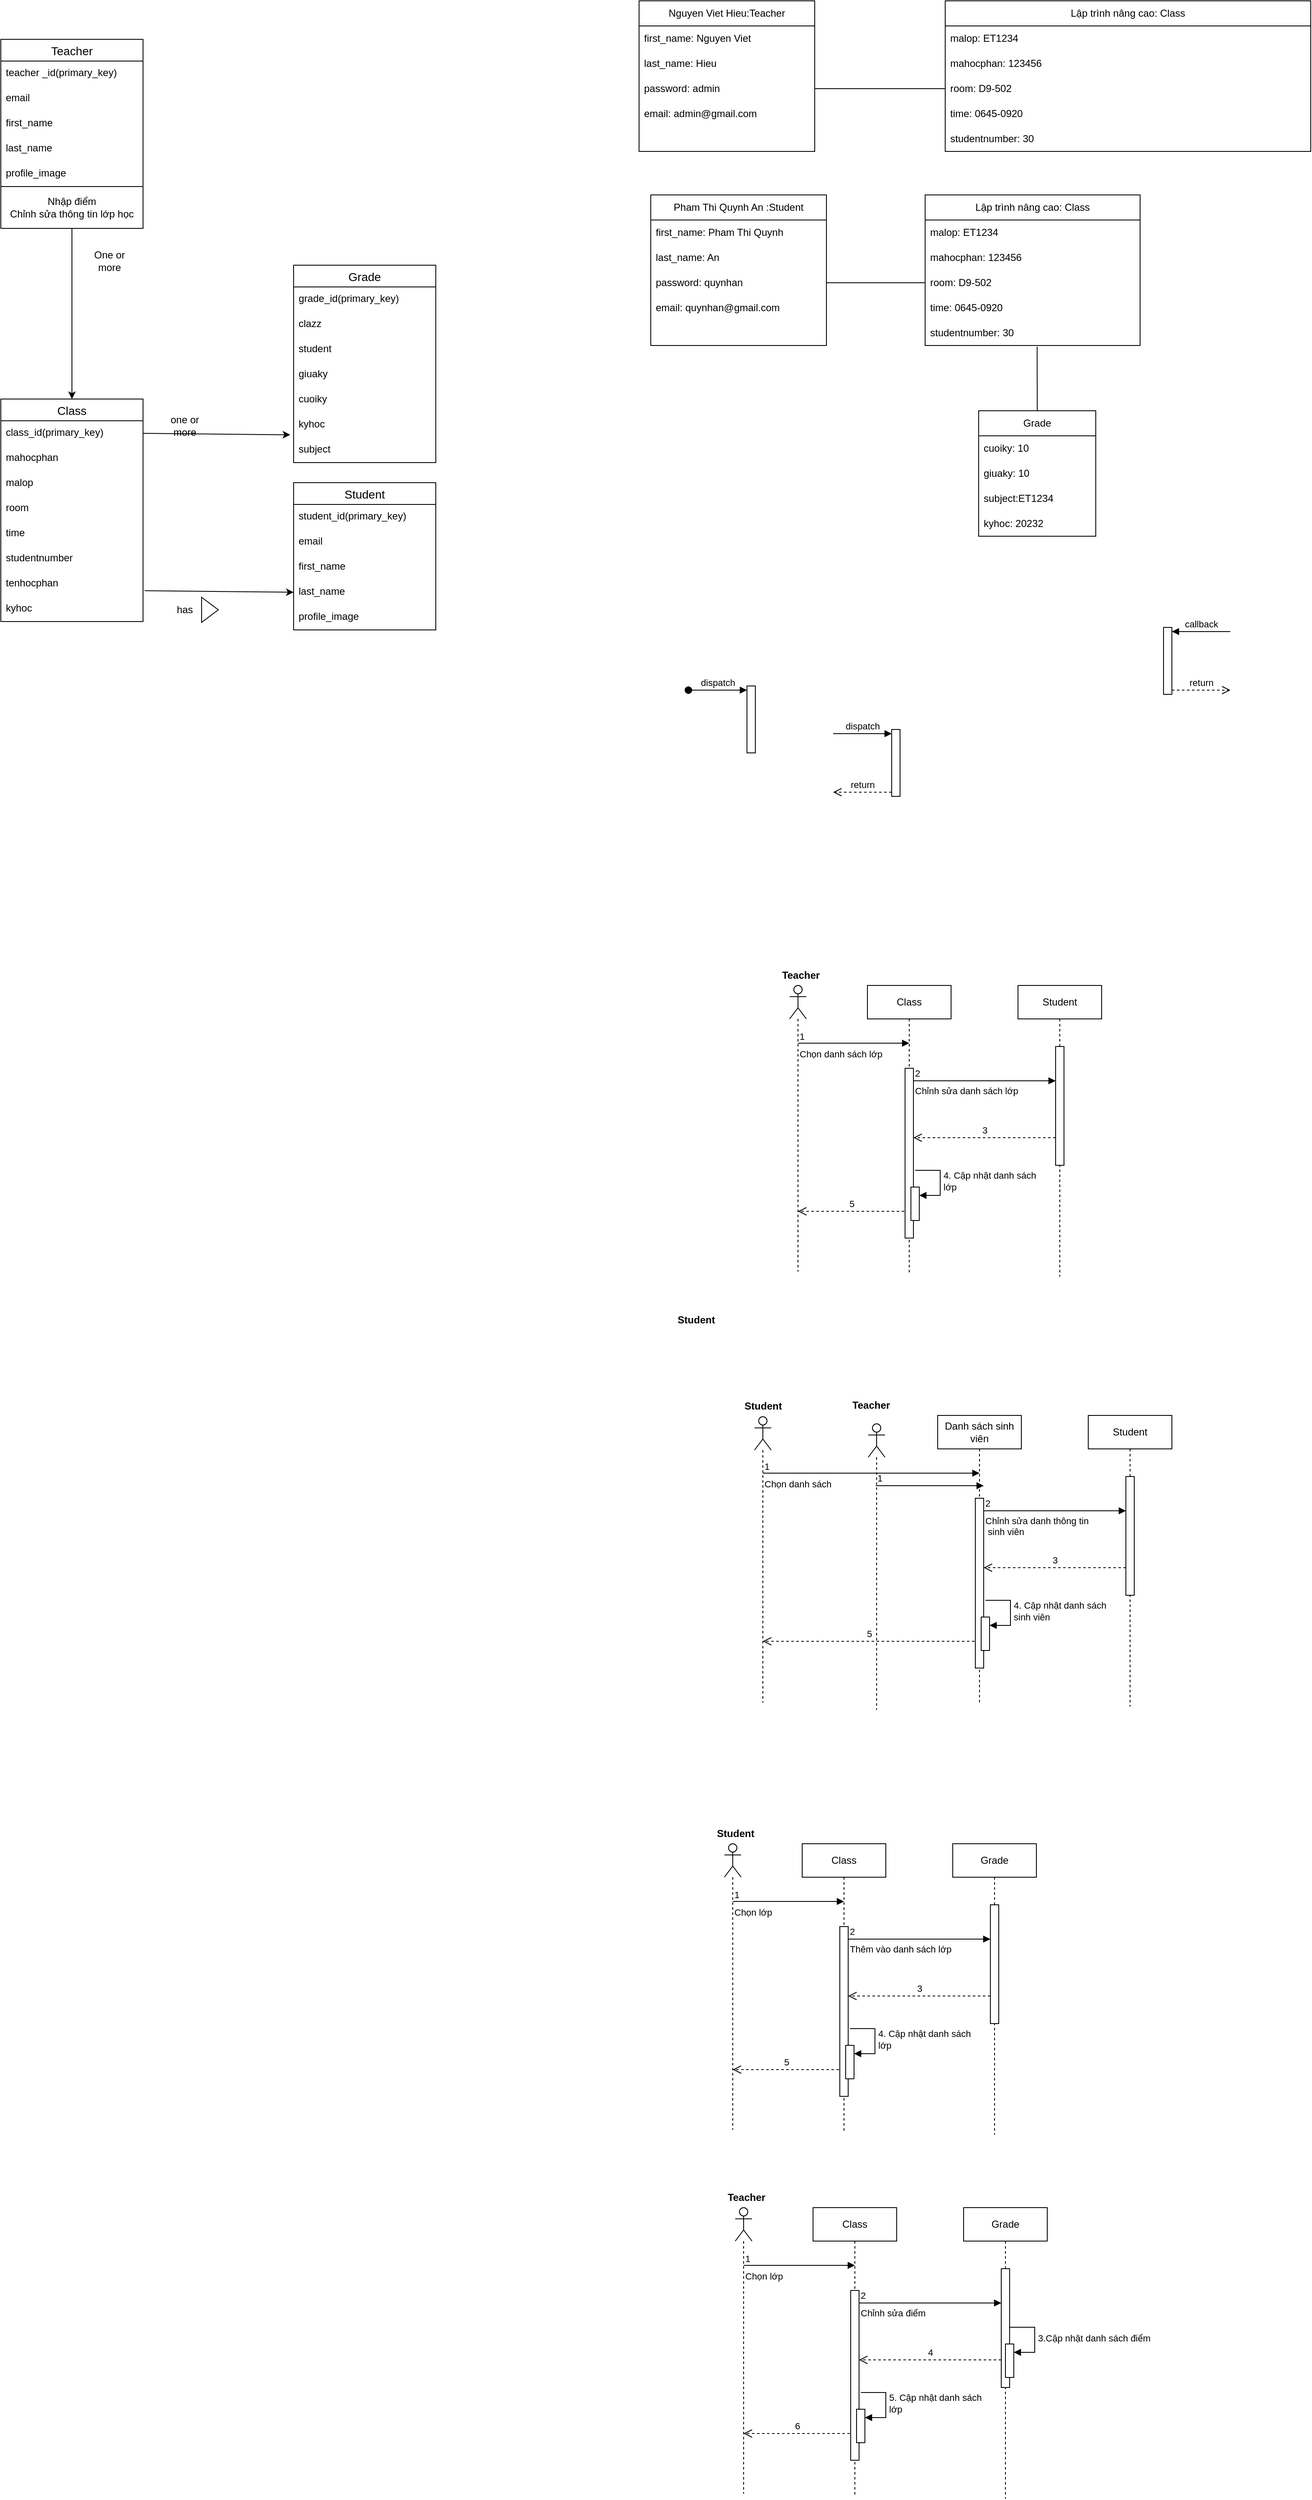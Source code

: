 <mxfile version="24.5.4" type="github">
  <diagram name="Page-1" id="IOjpnCaepcV3seA5GRL-">
    <mxGraphModel dx="1122" dy="491" grid="0" gridSize="10" guides="1" tooltips="1" connect="1" arrows="1" fold="1" page="1" pageScale="1" pageWidth="850" pageHeight="1100" math="0" shadow="0">
      <root>
        <mxCell id="0" />
        <mxCell id="1" parent="0" />
        <mxCell id="QQgcsJAT7TyLySzOBm0g-1" value="Class" style="swimlane;fontStyle=0;childLayout=stackLayout;horizontal=1;startSize=26;horizontalStack=0;resizeParent=1;resizeParentMax=0;resizeLast=0;collapsible=1;marginBottom=0;align=center;fontSize=14;" parent="1" vertex="1">
          <mxGeometry x="100" y="520" width="170" height="266" as="geometry" />
        </mxCell>
        <mxCell id="QQgcsJAT7TyLySzOBm0g-2" value="class_id(primary_key)" style="text;strokeColor=none;fillColor=none;spacingLeft=4;spacingRight=4;overflow=hidden;rotatable=0;points=[[0,0.5],[1,0.5]];portConstraint=eastwest;fontSize=12;whiteSpace=wrap;html=1;" parent="QQgcsJAT7TyLySzOBm0g-1" vertex="1">
          <mxGeometry y="26" width="170" height="30" as="geometry" />
        </mxCell>
        <mxCell id="QQgcsJAT7TyLySzOBm0g-3" value="mahocphan&lt;div&gt;&lt;br&gt;&lt;/div&gt;" style="text;strokeColor=none;fillColor=none;spacingLeft=4;spacingRight=4;overflow=hidden;rotatable=0;points=[[0,0.5],[1,0.5]];portConstraint=eastwest;fontSize=12;whiteSpace=wrap;html=1;" parent="QQgcsJAT7TyLySzOBm0g-1" vertex="1">
          <mxGeometry y="56" width="170" height="30" as="geometry" />
        </mxCell>
        <mxCell id="QQgcsJAT7TyLySzOBm0g-4" value="malop" style="text;strokeColor=none;fillColor=none;spacingLeft=4;spacingRight=4;overflow=hidden;rotatable=0;points=[[0,0.5],[1,0.5]];portConstraint=eastwest;fontSize=12;whiteSpace=wrap;html=1;" parent="QQgcsJAT7TyLySzOBm0g-1" vertex="1">
          <mxGeometry y="86" width="170" height="30" as="geometry" />
        </mxCell>
        <mxCell id="QQgcsJAT7TyLySzOBm0g-6" value="room" style="text;strokeColor=none;fillColor=none;spacingLeft=4;spacingRight=4;overflow=hidden;rotatable=0;points=[[0,0.5],[1,0.5]];portConstraint=eastwest;fontSize=12;whiteSpace=wrap;html=1;" parent="QQgcsJAT7TyLySzOBm0g-1" vertex="1">
          <mxGeometry y="116" width="170" height="30" as="geometry" />
        </mxCell>
        <mxCell id="QQgcsJAT7TyLySzOBm0g-7" value="time" style="text;strokeColor=none;fillColor=none;spacingLeft=4;spacingRight=4;overflow=hidden;rotatable=0;points=[[0,0.5],[1,0.5]];portConstraint=eastwest;fontSize=12;whiteSpace=wrap;html=1;" parent="QQgcsJAT7TyLySzOBm0g-1" vertex="1">
          <mxGeometry y="146" width="170" height="30" as="geometry" />
        </mxCell>
        <mxCell id="QQgcsJAT7TyLySzOBm0g-8" value="studentnumber" style="text;strokeColor=none;fillColor=none;spacingLeft=4;spacingRight=4;overflow=hidden;rotatable=0;points=[[0,0.5],[1,0.5]];portConstraint=eastwest;fontSize=12;whiteSpace=wrap;html=1;" parent="QQgcsJAT7TyLySzOBm0g-1" vertex="1">
          <mxGeometry y="176" width="170" height="30" as="geometry" />
        </mxCell>
        <mxCell id="QQgcsJAT7TyLySzOBm0g-9" value="tenhocphan" style="text;strokeColor=none;fillColor=none;spacingLeft=4;spacingRight=4;overflow=hidden;rotatable=0;points=[[0,0.5],[1,0.5]];portConstraint=eastwest;fontSize=12;whiteSpace=wrap;html=1;" parent="QQgcsJAT7TyLySzOBm0g-1" vertex="1">
          <mxGeometry y="206" width="170" height="30" as="geometry" />
        </mxCell>
        <mxCell id="QQgcsJAT7TyLySzOBm0g-10" value="kyhoc" style="text;strokeColor=none;fillColor=none;spacingLeft=4;spacingRight=4;overflow=hidden;rotatable=0;points=[[0,0.5],[1,0.5]];portConstraint=eastwest;fontSize=12;whiteSpace=wrap;html=1;" parent="QQgcsJAT7TyLySzOBm0g-1" vertex="1">
          <mxGeometry y="236" width="170" height="30" as="geometry" />
        </mxCell>
        <mxCell id="QQgcsJAT7TyLySzOBm0g-12" value="Grade" style="swimlane;fontStyle=0;childLayout=stackLayout;horizontal=1;startSize=26;horizontalStack=0;resizeParent=1;resizeParentMax=0;resizeLast=0;collapsible=1;marginBottom=0;align=center;fontSize=14;" parent="1" vertex="1">
          <mxGeometry x="450" y="360" width="170" height="236" as="geometry" />
        </mxCell>
        <mxCell id="QQgcsJAT7TyLySzOBm0g-13" value="grade_id(primary_key)" style="text;strokeColor=none;fillColor=none;spacingLeft=4;spacingRight=4;overflow=hidden;rotatable=0;points=[[0,0.5],[1,0.5]];portConstraint=eastwest;fontSize=12;whiteSpace=wrap;html=1;" parent="QQgcsJAT7TyLySzOBm0g-12" vertex="1">
          <mxGeometry y="26" width="170" height="30" as="geometry" />
        </mxCell>
        <mxCell id="QQgcsJAT7TyLySzOBm0g-14" value="clazz" style="text;strokeColor=none;fillColor=none;spacingLeft=4;spacingRight=4;overflow=hidden;rotatable=0;points=[[0,0.5],[1,0.5]];portConstraint=eastwest;fontSize=12;whiteSpace=wrap;html=1;" parent="QQgcsJAT7TyLySzOBm0g-12" vertex="1">
          <mxGeometry y="56" width="170" height="30" as="geometry" />
        </mxCell>
        <mxCell id="QQgcsJAT7TyLySzOBm0g-15" value="student" style="text;strokeColor=none;fillColor=none;spacingLeft=4;spacingRight=4;overflow=hidden;rotatable=0;points=[[0,0.5],[1,0.5]];portConstraint=eastwest;fontSize=12;whiteSpace=wrap;html=1;" parent="QQgcsJAT7TyLySzOBm0g-12" vertex="1">
          <mxGeometry y="86" width="170" height="30" as="geometry" />
        </mxCell>
        <mxCell id="QQgcsJAT7TyLySzOBm0g-16" value="giuaky" style="text;strokeColor=none;fillColor=none;spacingLeft=4;spacingRight=4;overflow=hidden;rotatable=0;points=[[0,0.5],[1,0.5]];portConstraint=eastwest;fontSize=12;whiteSpace=wrap;html=1;" parent="QQgcsJAT7TyLySzOBm0g-12" vertex="1">
          <mxGeometry y="116" width="170" height="30" as="geometry" />
        </mxCell>
        <mxCell id="QQgcsJAT7TyLySzOBm0g-17" value="cuoiky" style="text;strokeColor=none;fillColor=none;spacingLeft=4;spacingRight=4;overflow=hidden;rotatable=0;points=[[0,0.5],[1,0.5]];portConstraint=eastwest;fontSize=12;whiteSpace=wrap;html=1;" parent="QQgcsJAT7TyLySzOBm0g-12" vertex="1">
          <mxGeometry y="146" width="170" height="30" as="geometry" />
        </mxCell>
        <mxCell id="QQgcsJAT7TyLySzOBm0g-18" value="kyhoc" style="text;strokeColor=none;fillColor=none;spacingLeft=4;spacingRight=4;overflow=hidden;rotatable=0;points=[[0,0.5],[1,0.5]];portConstraint=eastwest;fontSize=12;whiteSpace=wrap;html=1;" parent="QQgcsJAT7TyLySzOBm0g-12" vertex="1">
          <mxGeometry y="176" width="170" height="30" as="geometry" />
        </mxCell>
        <mxCell id="QQgcsJAT7TyLySzOBm0g-21" value="subject" style="text;strokeColor=none;fillColor=none;spacingLeft=4;spacingRight=4;overflow=hidden;rotatable=0;points=[[0,0.5],[1,0.5]];portConstraint=eastwest;fontSize=12;whiteSpace=wrap;html=1;" parent="QQgcsJAT7TyLySzOBm0g-12" vertex="1">
          <mxGeometry y="206" width="170" height="30" as="geometry" />
        </mxCell>
        <mxCell id="u9mhk_1XeUY_Bon-lAeO-1" value="Student" style="swimlane;fontStyle=0;childLayout=stackLayout;horizontal=1;startSize=26;horizontalStack=0;resizeParent=1;resizeParentMax=0;resizeLast=0;collapsible=1;marginBottom=0;align=center;fontSize=14;" vertex="1" parent="1">
          <mxGeometry x="450" y="620" width="170" height="176" as="geometry" />
        </mxCell>
        <mxCell id="u9mhk_1XeUY_Bon-lAeO-2" value="student_id(primary_key)" style="text;strokeColor=none;fillColor=none;spacingLeft=4;spacingRight=4;overflow=hidden;rotatable=0;points=[[0,0.5],[1,0.5]];portConstraint=eastwest;fontSize=12;whiteSpace=wrap;html=1;" vertex="1" parent="u9mhk_1XeUY_Bon-lAeO-1">
          <mxGeometry y="26" width="170" height="30" as="geometry" />
        </mxCell>
        <mxCell id="u9mhk_1XeUY_Bon-lAeO-3" value="email" style="text;strokeColor=none;fillColor=none;spacingLeft=4;spacingRight=4;overflow=hidden;rotatable=0;points=[[0,0.5],[1,0.5]];portConstraint=eastwest;fontSize=12;whiteSpace=wrap;html=1;" vertex="1" parent="u9mhk_1XeUY_Bon-lAeO-1">
          <mxGeometry y="56" width="170" height="30" as="geometry" />
        </mxCell>
        <mxCell id="u9mhk_1XeUY_Bon-lAeO-4" value="first_name" style="text;strokeColor=none;fillColor=none;spacingLeft=4;spacingRight=4;overflow=hidden;rotatable=0;points=[[0,0.5],[1,0.5]];portConstraint=eastwest;fontSize=12;whiteSpace=wrap;html=1;" vertex="1" parent="u9mhk_1XeUY_Bon-lAeO-1">
          <mxGeometry y="86" width="170" height="30" as="geometry" />
        </mxCell>
        <mxCell id="u9mhk_1XeUY_Bon-lAeO-5" value="last_name" style="text;strokeColor=none;fillColor=none;spacingLeft=4;spacingRight=4;overflow=hidden;rotatable=0;points=[[0,0.5],[1,0.5]];portConstraint=eastwest;fontSize=12;whiteSpace=wrap;html=1;" vertex="1" parent="u9mhk_1XeUY_Bon-lAeO-1">
          <mxGeometry y="116" width="170" height="30" as="geometry" />
        </mxCell>
        <mxCell id="u9mhk_1XeUY_Bon-lAeO-8" value="profile_image" style="text;strokeColor=none;fillColor=none;spacingLeft=4;spacingRight=4;overflow=hidden;rotatable=0;points=[[0,0.5],[1,0.5]];portConstraint=eastwest;fontSize=12;whiteSpace=wrap;html=1;" vertex="1" parent="u9mhk_1XeUY_Bon-lAeO-1">
          <mxGeometry y="146" width="170" height="30" as="geometry" />
        </mxCell>
        <mxCell id="u9mhk_1XeUY_Bon-lAeO-9" value="Teacher" style="swimlane;fontStyle=0;childLayout=stackLayout;horizontal=1;startSize=26;horizontalStack=0;resizeParent=1;resizeParentMax=0;resizeLast=0;collapsible=1;marginBottom=0;align=center;fontSize=14;" vertex="1" parent="1">
          <mxGeometry x="100" y="90" width="170" height="176" as="geometry" />
        </mxCell>
        <mxCell id="u9mhk_1XeUY_Bon-lAeO-10" value="teacher _id(primary_key)" style="text;strokeColor=none;fillColor=none;spacingLeft=4;spacingRight=4;overflow=hidden;rotatable=0;points=[[0,0.5],[1,0.5]];portConstraint=eastwest;fontSize=12;whiteSpace=wrap;html=1;" vertex="1" parent="u9mhk_1XeUY_Bon-lAeO-9">
          <mxGeometry y="26" width="170" height="30" as="geometry" />
        </mxCell>
        <mxCell id="u9mhk_1XeUY_Bon-lAeO-11" value="email" style="text;strokeColor=none;fillColor=none;spacingLeft=4;spacingRight=4;overflow=hidden;rotatable=0;points=[[0,0.5],[1,0.5]];portConstraint=eastwest;fontSize=12;whiteSpace=wrap;html=1;" vertex="1" parent="u9mhk_1XeUY_Bon-lAeO-9">
          <mxGeometry y="56" width="170" height="30" as="geometry" />
        </mxCell>
        <mxCell id="u9mhk_1XeUY_Bon-lAeO-12" value="first_name" style="text;strokeColor=none;fillColor=none;spacingLeft=4;spacingRight=4;overflow=hidden;rotatable=0;points=[[0,0.5],[1,0.5]];portConstraint=eastwest;fontSize=12;whiteSpace=wrap;html=1;" vertex="1" parent="u9mhk_1XeUY_Bon-lAeO-9">
          <mxGeometry y="86" width="170" height="30" as="geometry" />
        </mxCell>
        <mxCell id="u9mhk_1XeUY_Bon-lAeO-13" value="last_name" style="text;strokeColor=none;fillColor=none;spacingLeft=4;spacingRight=4;overflow=hidden;rotatable=0;points=[[0,0.5],[1,0.5]];portConstraint=eastwest;fontSize=12;whiteSpace=wrap;html=1;" vertex="1" parent="u9mhk_1XeUY_Bon-lAeO-9">
          <mxGeometry y="116" width="170" height="30" as="geometry" />
        </mxCell>
        <mxCell id="u9mhk_1XeUY_Bon-lAeO-14" value="profile_image" style="text;strokeColor=none;fillColor=none;spacingLeft=4;spacingRight=4;overflow=hidden;rotatable=0;points=[[0,0.5],[1,0.5]];portConstraint=eastwest;fontSize=12;whiteSpace=wrap;html=1;" vertex="1" parent="u9mhk_1XeUY_Bon-lAeO-9">
          <mxGeometry y="146" width="170" height="30" as="geometry" />
        </mxCell>
        <mxCell id="u9mhk_1XeUY_Bon-lAeO-15" value="Nhập điểm&lt;div&gt;Chỉnh sửa thông tin lớp học&lt;/div&gt;" style="rounded=0;whiteSpace=wrap;html=1;" vertex="1" parent="1">
          <mxGeometry x="100" y="266" width="170" height="50" as="geometry" />
        </mxCell>
        <mxCell id="u9mhk_1XeUY_Bon-lAeO-16" value="" style="endArrow=classic;html=1;rounded=0;exitX=1.011;exitY=0.771;exitDx=0;exitDy=0;exitPerimeter=0;entryX=0;entryY=0.5;entryDx=0;entryDy=0;" edge="1" parent="1" source="QQgcsJAT7TyLySzOBm0g-9" target="u9mhk_1XeUY_Bon-lAeO-5">
          <mxGeometry width="50" height="50" relative="1" as="geometry">
            <mxPoint x="410" y="550" as="sourcePoint" />
            <mxPoint x="460" y="500" as="targetPoint" />
          </mxGeometry>
        </mxCell>
        <mxCell id="u9mhk_1XeUY_Bon-lAeO-18" value="has" style="text;html=1;align=center;verticalAlign=middle;whiteSpace=wrap;rounded=0;" vertex="1" parent="1">
          <mxGeometry x="290" y="757" width="60" height="30" as="geometry" />
        </mxCell>
        <mxCell id="u9mhk_1XeUY_Bon-lAeO-19" value="" style="triangle;whiteSpace=wrap;html=1;" vertex="1" parent="1">
          <mxGeometry x="340" y="757" width="20" height="30" as="geometry" />
        </mxCell>
        <mxCell id="u9mhk_1XeUY_Bon-lAeO-20" value="" style="endArrow=classic;html=1;rounded=0;exitX=0.5;exitY=1;exitDx=0;exitDy=0;entryX=0.5;entryY=0;entryDx=0;entryDy=0;" edge="1" parent="1" source="u9mhk_1XeUY_Bon-lAeO-15" target="QQgcsJAT7TyLySzOBm0g-1">
          <mxGeometry width="50" height="50" relative="1" as="geometry">
            <mxPoint x="290" y="450" as="sourcePoint" />
            <mxPoint x="340" y="400" as="targetPoint" />
          </mxGeometry>
        </mxCell>
        <mxCell id="u9mhk_1XeUY_Bon-lAeO-23" value="One or more" style="text;html=1;align=center;verticalAlign=middle;whiteSpace=wrap;rounded=0;" vertex="1" parent="1">
          <mxGeometry x="200" y="340" width="60" height="30" as="geometry" />
        </mxCell>
        <mxCell id="u9mhk_1XeUY_Bon-lAeO-24" value="" style="endArrow=classic;html=1;rounded=0;exitX=1;exitY=0.5;exitDx=0;exitDy=0;entryX=-0.024;entryY=-0.108;entryDx=0;entryDy=0;entryPerimeter=0;" edge="1" parent="1" source="QQgcsJAT7TyLySzOBm0g-2" target="QQgcsJAT7TyLySzOBm0g-21">
          <mxGeometry width="50" height="50" relative="1" as="geometry">
            <mxPoint x="290" y="590" as="sourcePoint" />
            <mxPoint x="340" y="540" as="targetPoint" />
          </mxGeometry>
        </mxCell>
        <mxCell id="u9mhk_1XeUY_Bon-lAeO-25" value="one or more" style="text;html=1;align=center;verticalAlign=middle;whiteSpace=wrap;rounded=0;" vertex="1" parent="1">
          <mxGeometry x="290" y="537" width="60" height="30" as="geometry" />
        </mxCell>
        <mxCell id="u9mhk_1XeUY_Bon-lAeO-27" value="Lập trình nâng cao: Class" style="swimlane;fontStyle=0;childLayout=stackLayout;horizontal=1;startSize=30;horizontalStack=0;resizeParent=1;resizeParentMax=0;resizeLast=0;collapsible=1;marginBottom=0;whiteSpace=wrap;html=1;" vertex="1" parent="1">
          <mxGeometry x="1229" y="44" width="437" height="180" as="geometry" />
        </mxCell>
        <mxCell id="u9mhk_1XeUY_Bon-lAeO-28" value="malop: ET1234" style="text;strokeColor=none;fillColor=none;align=left;verticalAlign=middle;spacingLeft=4;spacingRight=4;overflow=hidden;points=[[0,0.5],[1,0.5]];portConstraint=eastwest;rotatable=0;whiteSpace=wrap;html=1;" vertex="1" parent="u9mhk_1XeUY_Bon-lAeO-27">
          <mxGeometry y="30" width="437" height="30" as="geometry" />
        </mxCell>
        <mxCell id="u9mhk_1XeUY_Bon-lAeO-29" value="mahocphan: 123456" style="text;strokeColor=none;fillColor=none;align=left;verticalAlign=middle;spacingLeft=4;spacingRight=4;overflow=hidden;points=[[0,0.5],[1,0.5]];portConstraint=eastwest;rotatable=0;whiteSpace=wrap;html=1;" vertex="1" parent="u9mhk_1XeUY_Bon-lAeO-27">
          <mxGeometry y="60" width="437" height="30" as="geometry" />
        </mxCell>
        <mxCell id="u9mhk_1XeUY_Bon-lAeO-33" value="room: D9-502" style="text;strokeColor=none;fillColor=none;align=left;verticalAlign=middle;spacingLeft=4;spacingRight=4;overflow=hidden;points=[[0,0.5],[1,0.5]];portConstraint=eastwest;rotatable=0;whiteSpace=wrap;html=1;" vertex="1" parent="u9mhk_1XeUY_Bon-lAeO-27">
          <mxGeometry y="90" width="437" height="30" as="geometry" />
        </mxCell>
        <mxCell id="u9mhk_1XeUY_Bon-lAeO-32" value="time: 0645-0920&amp;nbsp;" style="text;strokeColor=none;fillColor=none;align=left;verticalAlign=middle;spacingLeft=4;spacingRight=4;overflow=hidden;points=[[0,0.5],[1,0.5]];portConstraint=eastwest;rotatable=0;whiteSpace=wrap;html=1;" vertex="1" parent="u9mhk_1XeUY_Bon-lAeO-27">
          <mxGeometry y="120" width="437" height="30" as="geometry" />
        </mxCell>
        <mxCell id="u9mhk_1XeUY_Bon-lAeO-31" value="studentnumber: 30" style="text;strokeColor=none;fillColor=none;align=left;verticalAlign=middle;spacingLeft=4;spacingRight=4;overflow=hidden;points=[[0,0.5],[1,0.5]];portConstraint=eastwest;rotatable=0;whiteSpace=wrap;html=1;" vertex="1" parent="u9mhk_1XeUY_Bon-lAeO-27">
          <mxGeometry y="150" width="437" height="30" as="geometry" />
        </mxCell>
        <mxCell id="u9mhk_1XeUY_Bon-lAeO-34" value="Nguyen Viet Hieu:Teacher" style="swimlane;fontStyle=0;childLayout=stackLayout;horizontal=1;startSize=30;horizontalStack=0;resizeParent=1;resizeParentMax=0;resizeLast=0;collapsible=1;marginBottom=0;whiteSpace=wrap;html=1;" vertex="1" parent="1">
          <mxGeometry x="863" y="44" width="210" height="180" as="geometry" />
        </mxCell>
        <mxCell id="u9mhk_1XeUY_Bon-lAeO-35" value="first_name: Nguyen Viet" style="text;strokeColor=none;fillColor=none;align=left;verticalAlign=middle;spacingLeft=4;spacingRight=4;overflow=hidden;points=[[0,0.5],[1,0.5]];portConstraint=eastwest;rotatable=0;whiteSpace=wrap;html=1;" vertex="1" parent="u9mhk_1XeUY_Bon-lAeO-34">
          <mxGeometry y="30" width="210" height="30" as="geometry" />
        </mxCell>
        <mxCell id="u9mhk_1XeUY_Bon-lAeO-36" value="last_name: Hieu" style="text;strokeColor=none;fillColor=none;align=left;verticalAlign=middle;spacingLeft=4;spacingRight=4;overflow=hidden;points=[[0,0.5],[1,0.5]];portConstraint=eastwest;rotatable=0;whiteSpace=wrap;html=1;" vertex="1" parent="u9mhk_1XeUY_Bon-lAeO-34">
          <mxGeometry y="60" width="210" height="30" as="geometry" />
        </mxCell>
        <mxCell id="u9mhk_1XeUY_Bon-lAeO-37" value="password: admin" style="text;strokeColor=none;fillColor=none;align=left;verticalAlign=middle;spacingLeft=4;spacingRight=4;overflow=hidden;points=[[0,0.5],[1,0.5]];portConstraint=eastwest;rotatable=0;whiteSpace=wrap;html=1;" vertex="1" parent="u9mhk_1XeUY_Bon-lAeO-34">
          <mxGeometry y="90" width="210" height="30" as="geometry" />
        </mxCell>
        <mxCell id="u9mhk_1XeUY_Bon-lAeO-38" value="email: admin@gmail.com" style="text;strokeColor=none;fillColor=none;align=left;verticalAlign=middle;spacingLeft=4;spacingRight=4;overflow=hidden;points=[[0,0.5],[1,0.5]];portConstraint=eastwest;rotatable=0;whiteSpace=wrap;html=1;" vertex="1" parent="u9mhk_1XeUY_Bon-lAeO-34">
          <mxGeometry y="120" width="210" height="30" as="geometry" />
        </mxCell>
        <mxCell id="u9mhk_1XeUY_Bon-lAeO-39" style="text;strokeColor=none;fillColor=none;align=left;verticalAlign=middle;spacingLeft=4;spacingRight=4;overflow=hidden;points=[[0,0.5],[1,0.5]];portConstraint=eastwest;rotatable=0;whiteSpace=wrap;html=1;" vertex="1" parent="u9mhk_1XeUY_Bon-lAeO-34">
          <mxGeometry y="150" width="210" height="30" as="geometry" />
        </mxCell>
        <mxCell id="u9mhk_1XeUY_Bon-lAeO-40" value="" style="endArrow=none;html=1;rounded=0;exitX=1;exitY=0.5;exitDx=0;exitDy=0;entryX=0;entryY=0.5;entryDx=0;entryDy=0;" edge="1" parent="1" source="u9mhk_1XeUY_Bon-lAeO-37" target="u9mhk_1XeUY_Bon-lAeO-33">
          <mxGeometry width="50" height="50" relative="1" as="geometry">
            <mxPoint x="1176" y="217" as="sourcePoint" />
            <mxPoint x="1226" y="167" as="targetPoint" />
          </mxGeometry>
        </mxCell>
        <mxCell id="u9mhk_1XeUY_Bon-lAeO-41" value="Lập trình nâng cao: Class" style="swimlane;fontStyle=0;childLayout=stackLayout;horizontal=1;startSize=30;horizontalStack=0;resizeParent=1;resizeParentMax=0;resizeLast=0;collapsible=1;marginBottom=0;whiteSpace=wrap;html=1;" vertex="1" parent="1">
          <mxGeometry x="1205" y="276" width="257" height="180" as="geometry" />
        </mxCell>
        <mxCell id="u9mhk_1XeUY_Bon-lAeO-42" value="malop: ET1234" style="text;strokeColor=none;fillColor=none;align=left;verticalAlign=middle;spacingLeft=4;spacingRight=4;overflow=hidden;points=[[0,0.5],[1,0.5]];portConstraint=eastwest;rotatable=0;whiteSpace=wrap;html=1;" vertex="1" parent="u9mhk_1XeUY_Bon-lAeO-41">
          <mxGeometry y="30" width="257" height="30" as="geometry" />
        </mxCell>
        <mxCell id="u9mhk_1XeUY_Bon-lAeO-43" value="mahocphan: 123456" style="text;strokeColor=none;fillColor=none;align=left;verticalAlign=middle;spacingLeft=4;spacingRight=4;overflow=hidden;points=[[0,0.5],[1,0.5]];portConstraint=eastwest;rotatable=0;whiteSpace=wrap;html=1;" vertex="1" parent="u9mhk_1XeUY_Bon-lAeO-41">
          <mxGeometry y="60" width="257" height="30" as="geometry" />
        </mxCell>
        <mxCell id="u9mhk_1XeUY_Bon-lAeO-44" value="room: D9-502" style="text;strokeColor=none;fillColor=none;align=left;verticalAlign=middle;spacingLeft=4;spacingRight=4;overflow=hidden;points=[[0,0.5],[1,0.5]];portConstraint=eastwest;rotatable=0;whiteSpace=wrap;html=1;" vertex="1" parent="u9mhk_1XeUY_Bon-lAeO-41">
          <mxGeometry y="90" width="257" height="30" as="geometry" />
        </mxCell>
        <mxCell id="u9mhk_1XeUY_Bon-lAeO-45" value="time: 0645-0920&amp;nbsp;" style="text;strokeColor=none;fillColor=none;align=left;verticalAlign=middle;spacingLeft=4;spacingRight=4;overflow=hidden;points=[[0,0.5],[1,0.5]];portConstraint=eastwest;rotatable=0;whiteSpace=wrap;html=1;" vertex="1" parent="u9mhk_1XeUY_Bon-lAeO-41">
          <mxGeometry y="120" width="257" height="30" as="geometry" />
        </mxCell>
        <mxCell id="u9mhk_1XeUY_Bon-lAeO-46" value="studentnumber: 30" style="text;strokeColor=none;fillColor=none;align=left;verticalAlign=middle;spacingLeft=4;spacingRight=4;overflow=hidden;points=[[0,0.5],[1,0.5]];portConstraint=eastwest;rotatable=0;whiteSpace=wrap;html=1;" vertex="1" parent="u9mhk_1XeUY_Bon-lAeO-41">
          <mxGeometry y="150" width="257" height="30" as="geometry" />
        </mxCell>
        <mxCell id="u9mhk_1XeUY_Bon-lAeO-47" value="Pham Thi Quynh An :Student" style="swimlane;fontStyle=0;childLayout=stackLayout;horizontal=1;startSize=30;horizontalStack=0;resizeParent=1;resizeParentMax=0;resizeLast=0;collapsible=1;marginBottom=0;whiteSpace=wrap;html=1;" vertex="1" parent="1">
          <mxGeometry x="877" y="276" width="210" height="180" as="geometry" />
        </mxCell>
        <mxCell id="u9mhk_1XeUY_Bon-lAeO-48" value="first_name: Pham Thi Quynh" style="text;strokeColor=none;fillColor=none;align=left;verticalAlign=middle;spacingLeft=4;spacingRight=4;overflow=hidden;points=[[0,0.5],[1,0.5]];portConstraint=eastwest;rotatable=0;whiteSpace=wrap;html=1;" vertex="1" parent="u9mhk_1XeUY_Bon-lAeO-47">
          <mxGeometry y="30" width="210" height="30" as="geometry" />
        </mxCell>
        <mxCell id="u9mhk_1XeUY_Bon-lAeO-49" value="last_name: An" style="text;strokeColor=none;fillColor=none;align=left;verticalAlign=middle;spacingLeft=4;spacingRight=4;overflow=hidden;points=[[0,0.5],[1,0.5]];portConstraint=eastwest;rotatable=0;whiteSpace=wrap;html=1;" vertex="1" parent="u9mhk_1XeUY_Bon-lAeO-47">
          <mxGeometry y="60" width="210" height="30" as="geometry" />
        </mxCell>
        <mxCell id="u9mhk_1XeUY_Bon-lAeO-50" value="password: quynhan" style="text;strokeColor=none;fillColor=none;align=left;verticalAlign=middle;spacingLeft=4;spacingRight=4;overflow=hidden;points=[[0,0.5],[1,0.5]];portConstraint=eastwest;rotatable=0;whiteSpace=wrap;html=1;" vertex="1" parent="u9mhk_1XeUY_Bon-lAeO-47">
          <mxGeometry y="90" width="210" height="30" as="geometry" />
        </mxCell>
        <mxCell id="u9mhk_1XeUY_Bon-lAeO-51" value="email: quynhan@gmail.com" style="text;strokeColor=none;fillColor=none;align=left;verticalAlign=middle;spacingLeft=4;spacingRight=4;overflow=hidden;points=[[0,0.5],[1,0.5]];portConstraint=eastwest;rotatable=0;whiteSpace=wrap;html=1;" vertex="1" parent="u9mhk_1XeUY_Bon-lAeO-47">
          <mxGeometry y="120" width="210" height="30" as="geometry" />
        </mxCell>
        <mxCell id="u9mhk_1XeUY_Bon-lAeO-52" style="text;strokeColor=none;fillColor=none;align=left;verticalAlign=middle;spacingLeft=4;spacingRight=4;overflow=hidden;points=[[0,0.5],[1,0.5]];portConstraint=eastwest;rotatable=0;whiteSpace=wrap;html=1;" vertex="1" parent="u9mhk_1XeUY_Bon-lAeO-47">
          <mxGeometry y="150" width="210" height="30" as="geometry" />
        </mxCell>
        <mxCell id="u9mhk_1XeUY_Bon-lAeO-53" value="" style="endArrow=none;html=1;rounded=0;exitX=1;exitY=0.5;exitDx=0;exitDy=0;entryX=0;entryY=0.5;entryDx=0;entryDy=0;" edge="1" parent="1" source="u9mhk_1XeUY_Bon-lAeO-50" target="u9mhk_1XeUY_Bon-lAeO-44">
          <mxGeometry width="50" height="50" relative="1" as="geometry">
            <mxPoint x="1190" y="449" as="sourcePoint" />
            <mxPoint x="1240" y="399" as="targetPoint" />
          </mxGeometry>
        </mxCell>
        <mxCell id="u9mhk_1XeUY_Bon-lAeO-54" value="Grade" style="swimlane;fontStyle=0;childLayout=stackLayout;horizontal=1;startSize=30;horizontalStack=0;resizeParent=1;resizeParentMax=0;resizeLast=0;collapsible=1;marginBottom=0;whiteSpace=wrap;html=1;" vertex="1" parent="1">
          <mxGeometry x="1269" y="534" width="140" height="150" as="geometry" />
        </mxCell>
        <mxCell id="u9mhk_1XeUY_Bon-lAeO-55" value="cuoiky: 10" style="text;strokeColor=none;fillColor=none;align=left;verticalAlign=middle;spacingLeft=4;spacingRight=4;overflow=hidden;points=[[0,0.5],[1,0.5]];portConstraint=eastwest;rotatable=0;whiteSpace=wrap;html=1;" vertex="1" parent="u9mhk_1XeUY_Bon-lAeO-54">
          <mxGeometry y="30" width="140" height="30" as="geometry" />
        </mxCell>
        <mxCell id="u9mhk_1XeUY_Bon-lAeO-56" value="giuaky: 10" style="text;strokeColor=none;fillColor=none;align=left;verticalAlign=middle;spacingLeft=4;spacingRight=4;overflow=hidden;points=[[0,0.5],[1,0.5]];portConstraint=eastwest;rotatable=0;whiteSpace=wrap;html=1;" vertex="1" parent="u9mhk_1XeUY_Bon-lAeO-54">
          <mxGeometry y="60" width="140" height="30" as="geometry" />
        </mxCell>
        <mxCell id="u9mhk_1XeUY_Bon-lAeO-57" value="subject:ET1234" style="text;strokeColor=none;fillColor=none;align=left;verticalAlign=middle;spacingLeft=4;spacingRight=4;overflow=hidden;points=[[0,0.5],[1,0.5]];portConstraint=eastwest;rotatable=0;whiteSpace=wrap;html=1;" vertex="1" parent="u9mhk_1XeUY_Bon-lAeO-54">
          <mxGeometry y="90" width="140" height="30" as="geometry" />
        </mxCell>
        <mxCell id="u9mhk_1XeUY_Bon-lAeO-62" value="kyhoc: 20232" style="text;strokeColor=none;fillColor=none;align=left;verticalAlign=middle;spacingLeft=4;spacingRight=4;overflow=hidden;points=[[0,0.5],[1,0.5]];portConstraint=eastwest;rotatable=0;whiteSpace=wrap;html=1;" vertex="1" parent="u9mhk_1XeUY_Bon-lAeO-54">
          <mxGeometry y="120" width="140" height="30" as="geometry" />
        </mxCell>
        <mxCell id="u9mhk_1XeUY_Bon-lAeO-58" value="" style="endArrow=none;html=1;rounded=0;exitX=0.5;exitY=0;exitDx=0;exitDy=0;entryX=0.521;entryY=1.05;entryDx=0;entryDy=0;entryPerimeter=0;" edge="1" parent="1" source="u9mhk_1XeUY_Bon-lAeO-54" target="u9mhk_1XeUY_Bon-lAeO-46">
          <mxGeometry width="50" height="50" relative="1" as="geometry">
            <mxPoint x="1502" y="547" as="sourcePoint" />
            <mxPoint x="1338" y="466" as="targetPoint" />
          </mxGeometry>
        </mxCell>
        <mxCell id="u9mhk_1XeUY_Bon-lAeO-63" value="" style="html=1;points=[[0,0,0,0,5],[0,1,0,0,-5],[1,0,0,0,5],[1,1,0,0,-5]];perimeter=orthogonalPerimeter;outlineConnect=0;targetShapes=umlLifeline;portConstraint=eastwest;newEdgeStyle={&quot;curved&quot;:0,&quot;rounded&quot;:0};" vertex="1" parent="1">
          <mxGeometry x="992" y="863" width="10" height="80" as="geometry" />
        </mxCell>
        <mxCell id="u9mhk_1XeUY_Bon-lAeO-64" value="dispatch" style="html=1;verticalAlign=bottom;startArrow=oval;endArrow=block;startSize=8;curved=0;rounded=0;entryX=0;entryY=0;entryDx=0;entryDy=5;" edge="1" target="u9mhk_1XeUY_Bon-lAeO-63" parent="1">
          <mxGeometry relative="1" as="geometry">
            <mxPoint x="922" y="868" as="sourcePoint" />
          </mxGeometry>
        </mxCell>
        <mxCell id="u9mhk_1XeUY_Bon-lAeO-65" value="" style="html=1;points=[[0,0,0,0,5],[0,1,0,0,-5],[1,0,0,0,5],[1,1,0,0,-5]];perimeter=orthogonalPerimeter;outlineConnect=0;targetShapes=umlLifeline;portConstraint=eastwest;newEdgeStyle={&quot;curved&quot;:0,&quot;rounded&quot;:0};" vertex="1" parent="1">
          <mxGeometry x="1165" y="915" width="10" height="80" as="geometry" />
        </mxCell>
        <mxCell id="u9mhk_1XeUY_Bon-lAeO-66" value="dispatch" style="html=1;verticalAlign=bottom;endArrow=block;curved=0;rounded=0;entryX=0;entryY=0;entryDx=0;entryDy=5;" edge="1" target="u9mhk_1XeUY_Bon-lAeO-65" parent="1">
          <mxGeometry relative="1" as="geometry">
            <mxPoint x="1095" y="920" as="sourcePoint" />
          </mxGeometry>
        </mxCell>
        <mxCell id="u9mhk_1XeUY_Bon-lAeO-67" value="return" style="html=1;verticalAlign=bottom;endArrow=open;dashed=1;endSize=8;curved=0;rounded=0;exitX=0;exitY=1;exitDx=0;exitDy=-5;" edge="1" source="u9mhk_1XeUY_Bon-lAeO-65" parent="1">
          <mxGeometry relative="1" as="geometry">
            <mxPoint x="1095" y="990" as="targetPoint" />
          </mxGeometry>
        </mxCell>
        <mxCell id="u9mhk_1XeUY_Bon-lAeO-70" value="" style="html=1;points=[[0,0,0,0,5],[0,1,0,0,-5],[1,0,0,0,5],[1,1,0,0,-5]];perimeter=orthogonalPerimeter;outlineConnect=0;targetShapes=umlLifeline;portConstraint=eastwest;newEdgeStyle={&quot;curved&quot;:0,&quot;rounded&quot;:0};" vertex="1" parent="1">
          <mxGeometry x="1490" y="793" width="10" height="80" as="geometry" />
        </mxCell>
        <mxCell id="u9mhk_1XeUY_Bon-lAeO-71" value="callback" style="html=1;verticalAlign=bottom;endArrow=block;curved=0;rounded=0;entryX=1;entryY=0;entryDx=0;entryDy=5;" edge="1" target="u9mhk_1XeUY_Bon-lAeO-70" parent="1">
          <mxGeometry relative="1" as="geometry">
            <mxPoint x="1570" y="798" as="sourcePoint" />
          </mxGeometry>
        </mxCell>
        <mxCell id="u9mhk_1XeUY_Bon-lAeO-72" value="return" style="html=1;verticalAlign=bottom;endArrow=open;dashed=1;endSize=8;curved=0;rounded=0;exitX=1;exitY=1;exitDx=0;exitDy=-5;" edge="1" source="u9mhk_1XeUY_Bon-lAeO-70" parent="1">
          <mxGeometry relative="1" as="geometry">
            <mxPoint x="1570" y="868" as="targetPoint" />
          </mxGeometry>
        </mxCell>
        <mxCell id="u9mhk_1XeUY_Bon-lAeO-73" value="" style="shape=umlLifeline;perimeter=lifelinePerimeter;whiteSpace=wrap;html=1;container=1;dropTarget=0;collapsible=0;recursiveResize=0;outlineConnect=0;portConstraint=eastwest;newEdgeStyle={&quot;curved&quot;:0,&quot;rounded&quot;:0};participant=umlActor;" vertex="1" parent="1">
          <mxGeometry x="1043" y="1221" width="20" height="342" as="geometry" />
        </mxCell>
        <mxCell id="u9mhk_1XeUY_Bon-lAeO-74" value="Class" style="shape=umlLifeline;whiteSpace=wrap;html=1;container=1;dropTarget=0;collapsible=0;recursiveResize=0;outlineConnect=0;portConstraint=eastwest;newEdgeStyle={&quot;curved&quot;:0,&quot;rounded&quot;:0};points=[[0,0,0,0,5],[0,1,0,0,-5],[1,0,0,0,5],[1,1,0,0,-5]];perimeter=rectanglePerimeter;targetShapes=umlLifeline;participant=label;" vertex="1" parent="1">
          <mxGeometry x="1136" y="1221" width="100" height="345" as="geometry" />
        </mxCell>
        <mxCell id="u9mhk_1XeUY_Bon-lAeO-77" value="" style="html=1;points=[[0,0,0,0,5],[0,1,0,0,-5],[1,0,0,0,5],[1,1,0,0,-5]];perimeter=orthogonalPerimeter;outlineConnect=0;targetShapes=umlLifeline;portConstraint=eastwest;newEdgeStyle={&quot;curved&quot;:0,&quot;rounded&quot;:0};" vertex="1" parent="u9mhk_1XeUY_Bon-lAeO-74">
          <mxGeometry x="45" y="99" width="10" height="203" as="geometry" />
        </mxCell>
        <mxCell id="u9mhk_1XeUY_Bon-lAeO-68" value="" style="html=1;points=[[0,0,0,0,5],[0,1,0,0,-5],[1,0,0,0,5],[1,1,0,0,-5]];perimeter=orthogonalPerimeter;outlineConnect=0;targetShapes=umlLifeline;portConstraint=eastwest;newEdgeStyle={&quot;curved&quot;:0,&quot;rounded&quot;:0};" vertex="1" parent="u9mhk_1XeUY_Bon-lAeO-74">
          <mxGeometry x="52" y="241" width="10" height="40" as="geometry" />
        </mxCell>
        <mxCell id="u9mhk_1XeUY_Bon-lAeO-69" value="4. Cập nhật danh sách&amp;nbsp;&lt;div&gt;lớp&lt;/div&gt;" style="html=1;align=left;spacingLeft=2;endArrow=block;rounded=0;edgeStyle=orthogonalEdgeStyle;curved=0;rounded=0;" edge="1" target="u9mhk_1XeUY_Bon-lAeO-68" parent="u9mhk_1XeUY_Bon-lAeO-74">
          <mxGeometry relative="1" as="geometry">
            <mxPoint x="57" y="221" as="sourcePoint" />
            <Array as="points">
              <mxPoint x="87" y="251" />
            </Array>
          </mxGeometry>
        </mxCell>
        <mxCell id="u9mhk_1XeUY_Bon-lAeO-75" value="Teacher" style="text;align=center;fontStyle=1;verticalAlign=middle;spacingLeft=3;spacingRight=3;strokeColor=none;rotatable=0;points=[[0,0.5],[1,0.5]];portConstraint=eastwest;html=1;" vertex="1" parent="1">
          <mxGeometry x="1016" y="1196" width="80" height="26" as="geometry" />
        </mxCell>
        <mxCell id="u9mhk_1XeUY_Bon-lAeO-78" value="Student" style="shape=umlLifeline;perimeter=lifelinePerimeter;whiteSpace=wrap;html=1;container=1;dropTarget=0;collapsible=0;recursiveResize=0;outlineConnect=0;portConstraint=eastwest;newEdgeStyle={&quot;curved&quot;:0,&quot;rounded&quot;:0};" vertex="1" parent="1">
          <mxGeometry x="1316" y="1221" width="100" height="348" as="geometry" />
        </mxCell>
        <mxCell id="u9mhk_1XeUY_Bon-lAeO-79" value="" style="html=1;points=[[0,0,0,0,5],[0,1,0,0,-5],[1,0,0,0,5],[1,1,0,0,-5]];perimeter=orthogonalPerimeter;outlineConnect=0;targetShapes=umlLifeline;portConstraint=eastwest;newEdgeStyle={&quot;curved&quot;:0,&quot;rounded&quot;:0};" vertex="1" parent="u9mhk_1XeUY_Bon-lAeO-78">
          <mxGeometry x="45" y="73" width="10" height="142" as="geometry" />
        </mxCell>
        <mxCell id="u9mhk_1XeUY_Bon-lAeO-80" value="Chọn danh sách lớp" style="endArrow=block;endFill=1;html=1;edgeStyle=orthogonalEdgeStyle;align=left;verticalAlign=top;rounded=0;" edge="1" parent="1" source="u9mhk_1XeUY_Bon-lAeO-73">
          <mxGeometry x="-1" relative="1" as="geometry">
            <mxPoint x="1070" y="1290" as="sourcePoint" />
            <mxPoint x="1186" y="1290" as="targetPoint" />
            <Array as="points">
              <mxPoint x="1090" y="1290" />
              <mxPoint x="1090" y="1290" />
            </Array>
          </mxGeometry>
        </mxCell>
        <mxCell id="u9mhk_1XeUY_Bon-lAeO-81" value="1" style="edgeLabel;resizable=0;html=1;align=left;verticalAlign=bottom;" connectable="0" vertex="1" parent="u9mhk_1XeUY_Bon-lAeO-80">
          <mxGeometry x="-1" relative="1" as="geometry" />
        </mxCell>
        <mxCell id="u9mhk_1XeUY_Bon-lAeO-82" value="Chỉnh sửa danh sách lớp&lt;div&gt;&lt;br&gt;&lt;/div&gt;" style="endArrow=block;endFill=1;html=1;edgeStyle=orthogonalEdgeStyle;align=left;verticalAlign=top;rounded=0;" edge="1" parent="1" target="u9mhk_1XeUY_Bon-lAeO-79">
          <mxGeometry x="-1" relative="1" as="geometry">
            <mxPoint x="1191" y="1334" as="sourcePoint" />
            <mxPoint x="1351" y="1334" as="targetPoint" />
            <Array as="points">
              <mxPoint x="1191" y="1335" />
            </Array>
          </mxGeometry>
        </mxCell>
        <mxCell id="u9mhk_1XeUY_Bon-lAeO-83" value="2" style="edgeLabel;resizable=0;html=1;align=left;verticalAlign=bottom;" connectable="0" vertex="1" parent="u9mhk_1XeUY_Bon-lAeO-82">
          <mxGeometry x="-1" relative="1" as="geometry" />
        </mxCell>
        <mxCell id="u9mhk_1XeUY_Bon-lAeO-84" value="3" style="html=1;verticalAlign=bottom;endArrow=open;dashed=1;endSize=8;curved=0;rounded=0;" edge="1" parent="1" source="u9mhk_1XeUY_Bon-lAeO-79">
          <mxGeometry relative="1" as="geometry">
            <mxPoint x="1271" y="1403" as="sourcePoint" />
            <mxPoint x="1191" y="1403" as="targetPoint" />
          </mxGeometry>
        </mxCell>
        <mxCell id="u9mhk_1XeUY_Bon-lAeO-85" value="5" style="html=1;verticalAlign=bottom;endArrow=open;dashed=1;endSize=8;curved=0;rounded=0;" edge="1" parent="1" target="u9mhk_1XeUY_Bon-lAeO-73">
          <mxGeometry relative="1" as="geometry">
            <mxPoint x="1180" y="1491" as="sourcePoint" />
            <mxPoint x="1010" y="1491" as="targetPoint" />
          </mxGeometry>
        </mxCell>
        <mxCell id="u9mhk_1XeUY_Bon-lAeO-86" value="" style="shape=umlLifeline;perimeter=lifelinePerimeter;whiteSpace=wrap;html=1;container=1;dropTarget=0;collapsible=0;recursiveResize=0;outlineConnect=0;portConstraint=eastwest;newEdgeStyle={&quot;curved&quot;:0,&quot;rounded&quot;:0};participant=umlActor;" vertex="1" parent="1">
          <mxGeometry x="1001" y="1736.5" width="20" height="342" as="geometry" />
        </mxCell>
        <mxCell id="u9mhk_1XeUY_Bon-lAeO-87" value="Danh sách sinh viên" style="shape=umlLifeline;whiteSpace=wrap;html=1;container=1;dropTarget=0;collapsible=0;recursiveResize=0;outlineConnect=0;portConstraint=eastwest;newEdgeStyle={&quot;curved&quot;:0,&quot;rounded&quot;:0};points=[[0,0,0,0,5],[0,1,0,0,-5],[1,0,0,0,5],[1,1,0,0,-5]];perimeter=rectanglePerimeter;targetShapes=umlLifeline;participant=label;" vertex="1" parent="1">
          <mxGeometry x="1220" y="1735" width="100" height="345" as="geometry" />
        </mxCell>
        <mxCell id="u9mhk_1XeUY_Bon-lAeO-88" value="" style="html=1;points=[[0,0,0,0,5],[0,1,0,0,-5],[1,0,0,0,5],[1,1,0,0,-5]];perimeter=orthogonalPerimeter;outlineConnect=0;targetShapes=umlLifeline;portConstraint=eastwest;newEdgeStyle={&quot;curved&quot;:0,&quot;rounded&quot;:0};" vertex="1" parent="u9mhk_1XeUY_Bon-lAeO-87">
          <mxGeometry x="45" y="99" width="10" height="203" as="geometry" />
        </mxCell>
        <mxCell id="u9mhk_1XeUY_Bon-lAeO-89" value="" style="html=1;points=[[0,0,0,0,5],[0,1,0,0,-5],[1,0,0,0,5],[1,1,0,0,-5]];perimeter=orthogonalPerimeter;outlineConnect=0;targetShapes=umlLifeline;portConstraint=eastwest;newEdgeStyle={&quot;curved&quot;:0,&quot;rounded&quot;:0};" vertex="1" parent="u9mhk_1XeUY_Bon-lAeO-87">
          <mxGeometry x="52" y="241" width="10" height="40" as="geometry" />
        </mxCell>
        <mxCell id="u9mhk_1XeUY_Bon-lAeO-90" value="4. Cập nhật danh sách&amp;nbsp;&lt;div&gt;sinh viên&lt;/div&gt;" style="html=1;align=left;spacingLeft=2;endArrow=block;rounded=0;edgeStyle=orthogonalEdgeStyle;curved=0;rounded=0;" edge="1" parent="u9mhk_1XeUY_Bon-lAeO-87" target="u9mhk_1XeUY_Bon-lAeO-89">
          <mxGeometry relative="1" as="geometry">
            <mxPoint x="57" y="221" as="sourcePoint" />
            <Array as="points">
              <mxPoint x="87" y="251" />
            </Array>
          </mxGeometry>
        </mxCell>
        <mxCell id="u9mhk_1XeUY_Bon-lAeO-91" value="Teacher" style="text;align=center;fontStyle=1;verticalAlign=middle;spacingLeft=3;spacingRight=3;strokeColor=none;rotatable=0;points=[[0,0.5],[1,0.5]];portConstraint=eastwest;html=1;" vertex="1" parent="1">
          <mxGeometry x="1100" y="1710" width="80" height="26" as="geometry" />
        </mxCell>
        <mxCell id="u9mhk_1XeUY_Bon-lAeO-92" value="Student" style="shape=umlLifeline;perimeter=lifelinePerimeter;whiteSpace=wrap;html=1;container=1;dropTarget=0;collapsible=0;recursiveResize=0;outlineConnect=0;portConstraint=eastwest;newEdgeStyle={&quot;curved&quot;:0,&quot;rounded&quot;:0};" vertex="1" parent="1">
          <mxGeometry x="1400" y="1735" width="100" height="348" as="geometry" />
        </mxCell>
        <mxCell id="u9mhk_1XeUY_Bon-lAeO-93" value="" style="html=1;points=[[0,0,0,0,5],[0,1,0,0,-5],[1,0,0,0,5],[1,1,0,0,-5]];perimeter=orthogonalPerimeter;outlineConnect=0;targetShapes=umlLifeline;portConstraint=eastwest;newEdgeStyle={&quot;curved&quot;:0,&quot;rounded&quot;:0};" vertex="1" parent="u9mhk_1XeUY_Bon-lAeO-92">
          <mxGeometry x="45" y="73" width="10" height="142" as="geometry" />
        </mxCell>
        <mxCell id="u9mhk_1XeUY_Bon-lAeO-94" value="Chọn danh sách&amp;nbsp;" style="endArrow=block;endFill=1;html=1;edgeStyle=orthogonalEdgeStyle;align=left;verticalAlign=top;rounded=0;" edge="1" parent="1" source="u9mhk_1XeUY_Bon-lAeO-86">
          <mxGeometry x="-1" relative="1" as="geometry">
            <mxPoint x="1154" y="1804" as="sourcePoint" />
            <mxPoint x="1270" y="1804" as="targetPoint" />
            <Array as="points">
              <mxPoint x="1174" y="1804" />
              <mxPoint x="1174" y="1804" />
            </Array>
          </mxGeometry>
        </mxCell>
        <mxCell id="u9mhk_1XeUY_Bon-lAeO-95" value="1" style="edgeLabel;resizable=0;html=1;align=left;verticalAlign=bottom;" connectable="0" vertex="1" parent="u9mhk_1XeUY_Bon-lAeO-94">
          <mxGeometry x="-1" relative="1" as="geometry" />
        </mxCell>
        <mxCell id="u9mhk_1XeUY_Bon-lAeO-96" value="Chỉnh sửa danh thông tin&lt;div&gt;&amp;nbsp;sinh viên&lt;div&gt;&lt;br&gt;&lt;/div&gt;&lt;/div&gt;" style="endArrow=block;endFill=1;html=1;edgeStyle=orthogonalEdgeStyle;align=left;verticalAlign=top;rounded=0;" edge="1" parent="1" target="u9mhk_1XeUY_Bon-lAeO-93">
          <mxGeometry x="-1" relative="1" as="geometry">
            <mxPoint x="1275" y="1848" as="sourcePoint" />
            <mxPoint x="1435" y="1848" as="targetPoint" />
            <Array as="points">
              <mxPoint x="1275" y="1849" />
            </Array>
          </mxGeometry>
        </mxCell>
        <mxCell id="u9mhk_1XeUY_Bon-lAeO-97" value="2" style="edgeLabel;resizable=0;html=1;align=left;verticalAlign=bottom;" connectable="0" vertex="1" parent="u9mhk_1XeUY_Bon-lAeO-96">
          <mxGeometry x="-1" relative="1" as="geometry" />
        </mxCell>
        <mxCell id="u9mhk_1XeUY_Bon-lAeO-98" value="3" style="html=1;verticalAlign=bottom;endArrow=open;dashed=1;endSize=8;curved=0;rounded=0;" edge="1" parent="1" source="u9mhk_1XeUY_Bon-lAeO-93">
          <mxGeometry relative="1" as="geometry">
            <mxPoint x="1355" y="1917" as="sourcePoint" />
            <mxPoint x="1275" y="1917" as="targetPoint" />
          </mxGeometry>
        </mxCell>
        <mxCell id="u9mhk_1XeUY_Bon-lAeO-99" value="5" style="html=1;verticalAlign=bottom;endArrow=open;dashed=1;endSize=8;curved=0;rounded=0;" edge="1" parent="1" target="u9mhk_1XeUY_Bon-lAeO-86">
          <mxGeometry relative="1" as="geometry">
            <mxPoint x="1264" y="2005" as="sourcePoint" />
            <mxPoint x="1094" y="2005" as="targetPoint" />
          </mxGeometry>
        </mxCell>
        <mxCell id="u9mhk_1XeUY_Bon-lAeO-100" value="" style="shape=umlLifeline;perimeter=lifelinePerimeter;whiteSpace=wrap;html=1;container=1;dropTarget=0;collapsible=0;recursiveResize=0;outlineConnect=0;portConstraint=eastwest;newEdgeStyle={&quot;curved&quot;:0,&quot;rounded&quot;:0};participant=umlActor;" vertex="1" parent="1">
          <mxGeometry x="1137" y="1745" width="20" height="342" as="geometry" />
        </mxCell>
        <mxCell id="u9mhk_1XeUY_Bon-lAeO-101" value="Student" style="text;align=center;fontStyle=1;verticalAlign=middle;spacingLeft=3;spacingRight=3;strokeColor=none;rotatable=0;points=[[0,0.5],[1,0.5]];portConstraint=eastwest;html=1;" vertex="1" parent="1">
          <mxGeometry x="891" y="1608" width="80" height="26" as="geometry" />
        </mxCell>
        <mxCell id="u9mhk_1XeUY_Bon-lAeO-102" value="Student" style="text;align=center;fontStyle=1;verticalAlign=middle;spacingLeft=3;spacingRight=3;strokeColor=none;rotatable=0;points=[[0,0.5],[1,0.5]];portConstraint=eastwest;html=1;" vertex="1" parent="1">
          <mxGeometry x="971" y="1711" width="80" height="26" as="geometry" />
        </mxCell>
        <mxCell id="u9mhk_1XeUY_Bon-lAeO-106" value="1" style="html=1;verticalAlign=bottom;labelBackgroundColor=none;endArrow=block;endFill=1;endSize=6;align=left;rounded=0;" edge="1" parent="1">
          <mxGeometry x="-1" relative="1" as="geometry">
            <mxPoint x="1146" y="1819" as="sourcePoint" />
            <mxPoint x="1275" y="1819" as="targetPoint" />
          </mxGeometry>
        </mxCell>
        <mxCell id="u9mhk_1XeUY_Bon-lAeO-135" value="" style="shape=umlLifeline;perimeter=lifelinePerimeter;whiteSpace=wrap;html=1;container=1;dropTarget=0;collapsible=0;recursiveResize=0;outlineConnect=0;portConstraint=eastwest;newEdgeStyle={&quot;curved&quot;:0,&quot;rounded&quot;:0};participant=umlActor;" vertex="1" parent="1">
          <mxGeometry x="965" y="2247" width="20" height="342" as="geometry" />
        </mxCell>
        <mxCell id="u9mhk_1XeUY_Bon-lAeO-136" value="Class" style="shape=umlLifeline;whiteSpace=wrap;html=1;container=1;dropTarget=0;collapsible=0;recursiveResize=0;outlineConnect=0;portConstraint=eastwest;newEdgeStyle={&quot;curved&quot;:0,&quot;rounded&quot;:0};points=[[0,0,0,0,5],[0,1,0,0,-5],[1,0,0,0,5],[1,1,0,0,-5]];perimeter=rectanglePerimeter;targetShapes=umlLifeline;participant=label;" vertex="1" parent="1">
          <mxGeometry x="1058" y="2247" width="100" height="345" as="geometry" />
        </mxCell>
        <mxCell id="u9mhk_1XeUY_Bon-lAeO-137" value="" style="html=1;points=[[0,0,0,0,5],[0,1,0,0,-5],[1,0,0,0,5],[1,1,0,0,-5]];perimeter=orthogonalPerimeter;outlineConnect=0;targetShapes=umlLifeline;portConstraint=eastwest;newEdgeStyle={&quot;curved&quot;:0,&quot;rounded&quot;:0};" vertex="1" parent="u9mhk_1XeUY_Bon-lAeO-136">
          <mxGeometry x="45" y="99" width="10" height="203" as="geometry" />
        </mxCell>
        <mxCell id="u9mhk_1XeUY_Bon-lAeO-138" value="" style="html=1;points=[[0,0,0,0,5],[0,1,0,0,-5],[1,0,0,0,5],[1,1,0,0,-5]];perimeter=orthogonalPerimeter;outlineConnect=0;targetShapes=umlLifeline;portConstraint=eastwest;newEdgeStyle={&quot;curved&quot;:0,&quot;rounded&quot;:0};" vertex="1" parent="u9mhk_1XeUY_Bon-lAeO-136">
          <mxGeometry x="52" y="241" width="10" height="40" as="geometry" />
        </mxCell>
        <mxCell id="u9mhk_1XeUY_Bon-lAeO-139" value="4. Cập nhật danh sách&amp;nbsp;&lt;div&gt;lớp&lt;/div&gt;" style="html=1;align=left;spacingLeft=2;endArrow=block;rounded=0;edgeStyle=orthogonalEdgeStyle;curved=0;rounded=0;" edge="1" parent="u9mhk_1XeUY_Bon-lAeO-136" target="u9mhk_1XeUY_Bon-lAeO-138">
          <mxGeometry relative="1" as="geometry">
            <mxPoint x="57" y="221" as="sourcePoint" />
            <Array as="points">
              <mxPoint x="87" y="251" />
            </Array>
          </mxGeometry>
        </mxCell>
        <mxCell id="u9mhk_1XeUY_Bon-lAeO-140" value="Student" style="text;align=center;fontStyle=1;verticalAlign=middle;spacingLeft=3;spacingRight=3;strokeColor=none;rotatable=0;points=[[0,0.5],[1,0.5]];portConstraint=eastwest;html=1;" vertex="1" parent="1">
          <mxGeometry x="938" y="2222" width="80" height="26" as="geometry" />
        </mxCell>
        <mxCell id="u9mhk_1XeUY_Bon-lAeO-141" value="Grade" style="shape=umlLifeline;perimeter=lifelinePerimeter;whiteSpace=wrap;html=1;container=1;dropTarget=0;collapsible=0;recursiveResize=0;outlineConnect=0;portConstraint=eastwest;newEdgeStyle={&quot;curved&quot;:0,&quot;rounded&quot;:0};" vertex="1" parent="1">
          <mxGeometry x="1238" y="2247" width="100" height="348" as="geometry" />
        </mxCell>
        <mxCell id="u9mhk_1XeUY_Bon-lAeO-142" value="" style="html=1;points=[[0,0,0,0,5],[0,1,0,0,-5],[1,0,0,0,5],[1,1,0,0,-5]];perimeter=orthogonalPerimeter;outlineConnect=0;targetShapes=umlLifeline;portConstraint=eastwest;newEdgeStyle={&quot;curved&quot;:0,&quot;rounded&quot;:0};" vertex="1" parent="u9mhk_1XeUY_Bon-lAeO-141">
          <mxGeometry x="45" y="73" width="10" height="142" as="geometry" />
        </mxCell>
        <mxCell id="u9mhk_1XeUY_Bon-lAeO-143" value="Chọn lớp" style="endArrow=block;endFill=1;html=1;edgeStyle=orthogonalEdgeStyle;align=left;verticalAlign=top;rounded=0;" edge="1" parent="1" source="u9mhk_1XeUY_Bon-lAeO-135">
          <mxGeometry x="-1" relative="1" as="geometry">
            <mxPoint x="992" y="2316" as="sourcePoint" />
            <mxPoint x="1108" y="2316" as="targetPoint" />
            <Array as="points">
              <mxPoint x="1012" y="2316" />
              <mxPoint x="1012" y="2316" />
            </Array>
          </mxGeometry>
        </mxCell>
        <mxCell id="u9mhk_1XeUY_Bon-lAeO-144" value="1" style="edgeLabel;resizable=0;html=1;align=left;verticalAlign=bottom;" connectable="0" vertex="1" parent="u9mhk_1XeUY_Bon-lAeO-143">
          <mxGeometry x="-1" relative="1" as="geometry" />
        </mxCell>
        <mxCell id="u9mhk_1XeUY_Bon-lAeO-145" value="&lt;div&gt;Thêm vào danh sách lớp&lt;/div&gt;" style="endArrow=block;endFill=1;html=1;edgeStyle=orthogonalEdgeStyle;align=left;verticalAlign=top;rounded=0;" edge="1" parent="1" target="u9mhk_1XeUY_Bon-lAeO-142">
          <mxGeometry x="-1" relative="1" as="geometry">
            <mxPoint x="1113" y="2360" as="sourcePoint" />
            <mxPoint x="1273" y="2360" as="targetPoint" />
            <Array as="points">
              <mxPoint x="1113" y="2361" />
            </Array>
          </mxGeometry>
        </mxCell>
        <mxCell id="u9mhk_1XeUY_Bon-lAeO-146" value="2" style="edgeLabel;resizable=0;html=1;align=left;verticalAlign=bottom;" connectable="0" vertex="1" parent="u9mhk_1XeUY_Bon-lAeO-145">
          <mxGeometry x="-1" relative="1" as="geometry" />
        </mxCell>
        <mxCell id="u9mhk_1XeUY_Bon-lAeO-147" value="3" style="html=1;verticalAlign=bottom;endArrow=open;dashed=1;endSize=8;curved=0;rounded=0;" edge="1" parent="1" source="u9mhk_1XeUY_Bon-lAeO-142">
          <mxGeometry relative="1" as="geometry">
            <mxPoint x="1193" y="2429" as="sourcePoint" />
            <mxPoint x="1113" y="2429" as="targetPoint" />
          </mxGeometry>
        </mxCell>
        <mxCell id="u9mhk_1XeUY_Bon-lAeO-148" value="5" style="html=1;verticalAlign=bottom;endArrow=open;dashed=1;endSize=8;curved=0;rounded=0;" edge="1" parent="1" target="u9mhk_1XeUY_Bon-lAeO-135">
          <mxGeometry relative="1" as="geometry">
            <mxPoint x="1102" y="2517" as="sourcePoint" />
            <mxPoint x="932" y="2517" as="targetPoint" />
          </mxGeometry>
        </mxCell>
        <mxCell id="u9mhk_1XeUY_Bon-lAeO-163" value="" style="shape=umlLifeline;perimeter=lifelinePerimeter;whiteSpace=wrap;html=1;container=1;dropTarget=0;collapsible=0;recursiveResize=0;outlineConnect=0;portConstraint=eastwest;newEdgeStyle={&quot;curved&quot;:0,&quot;rounded&quot;:0};participant=umlActor;" vertex="1" parent="1">
          <mxGeometry x="978" y="2682" width="20" height="342" as="geometry" />
        </mxCell>
        <mxCell id="u9mhk_1XeUY_Bon-lAeO-164" value="Class" style="shape=umlLifeline;whiteSpace=wrap;html=1;container=1;dropTarget=0;collapsible=0;recursiveResize=0;outlineConnect=0;portConstraint=eastwest;newEdgeStyle={&quot;curved&quot;:0,&quot;rounded&quot;:0};points=[[0,0,0,0,5],[0,1,0,0,-5],[1,0,0,0,5],[1,1,0,0,-5]];perimeter=rectanglePerimeter;targetShapes=umlLifeline;participant=label;" vertex="1" parent="1">
          <mxGeometry x="1071" y="2682" width="100" height="345" as="geometry" />
        </mxCell>
        <mxCell id="u9mhk_1XeUY_Bon-lAeO-165" value="" style="html=1;points=[[0,0,0,0,5],[0,1,0,0,-5],[1,0,0,0,5],[1,1,0,0,-5]];perimeter=orthogonalPerimeter;outlineConnect=0;targetShapes=umlLifeline;portConstraint=eastwest;newEdgeStyle={&quot;curved&quot;:0,&quot;rounded&quot;:0};" vertex="1" parent="u9mhk_1XeUY_Bon-lAeO-164">
          <mxGeometry x="45" y="99" width="10" height="203" as="geometry" />
        </mxCell>
        <mxCell id="u9mhk_1XeUY_Bon-lAeO-166" value="" style="html=1;points=[[0,0,0,0,5],[0,1,0,0,-5],[1,0,0,0,5],[1,1,0,0,-5]];perimeter=orthogonalPerimeter;outlineConnect=0;targetShapes=umlLifeline;portConstraint=eastwest;newEdgeStyle={&quot;curved&quot;:0,&quot;rounded&quot;:0};" vertex="1" parent="u9mhk_1XeUY_Bon-lAeO-164">
          <mxGeometry x="52" y="241" width="10" height="40" as="geometry" />
        </mxCell>
        <mxCell id="u9mhk_1XeUY_Bon-lAeO-167" value="5. Cập nhật danh sách&amp;nbsp;&lt;div&gt;lớp&lt;/div&gt;" style="html=1;align=left;spacingLeft=2;endArrow=block;rounded=0;edgeStyle=orthogonalEdgeStyle;curved=0;rounded=0;" edge="1" parent="u9mhk_1XeUY_Bon-lAeO-164" target="u9mhk_1XeUY_Bon-lAeO-166">
          <mxGeometry relative="1" as="geometry">
            <mxPoint x="57" y="221" as="sourcePoint" />
            <Array as="points">
              <mxPoint x="87" y="251" />
            </Array>
          </mxGeometry>
        </mxCell>
        <mxCell id="u9mhk_1XeUY_Bon-lAeO-168" value="Teacher" style="text;align=center;fontStyle=1;verticalAlign=middle;spacingLeft=3;spacingRight=3;strokeColor=none;rotatable=0;points=[[0,0.5],[1,0.5]];portConstraint=eastwest;html=1;" vertex="1" parent="1">
          <mxGeometry x="951" y="2657" width="80" height="26" as="geometry" />
        </mxCell>
        <mxCell id="u9mhk_1XeUY_Bon-lAeO-169" value="Grade" style="shape=umlLifeline;perimeter=lifelinePerimeter;whiteSpace=wrap;html=1;container=1;dropTarget=0;collapsible=0;recursiveResize=0;outlineConnect=0;portConstraint=eastwest;newEdgeStyle={&quot;curved&quot;:0,&quot;rounded&quot;:0};" vertex="1" parent="1">
          <mxGeometry x="1251" y="2682" width="100" height="348" as="geometry" />
        </mxCell>
        <mxCell id="u9mhk_1XeUY_Bon-lAeO-170" value="" style="html=1;points=[[0,0,0,0,5],[0,1,0,0,-5],[1,0,0,0,5],[1,1,0,0,-5]];perimeter=orthogonalPerimeter;outlineConnect=0;targetShapes=umlLifeline;portConstraint=eastwest;newEdgeStyle={&quot;curved&quot;:0,&quot;rounded&quot;:0};" vertex="1" parent="u9mhk_1XeUY_Bon-lAeO-169">
          <mxGeometry x="45" y="73" width="10" height="142" as="geometry" />
        </mxCell>
        <mxCell id="u9mhk_1XeUY_Bon-lAeO-178" value="" style="html=1;points=[[0,0,0,0,5],[0,1,0,0,-5],[1,0,0,0,5],[1,1,0,0,-5]];perimeter=orthogonalPerimeter;outlineConnect=0;targetShapes=umlLifeline;portConstraint=eastwest;newEdgeStyle={&quot;curved&quot;:0,&quot;rounded&quot;:0};" vertex="1" parent="u9mhk_1XeUY_Bon-lAeO-169">
          <mxGeometry x="50" y="163" width="10" height="40" as="geometry" />
        </mxCell>
        <mxCell id="u9mhk_1XeUY_Bon-lAeO-179" value="3.Cập nhật danh sách điểm" style="html=1;align=left;spacingLeft=2;endArrow=block;rounded=0;edgeStyle=orthogonalEdgeStyle;curved=0;rounded=0;" edge="1" target="u9mhk_1XeUY_Bon-lAeO-178" parent="u9mhk_1XeUY_Bon-lAeO-169">
          <mxGeometry relative="1" as="geometry">
            <mxPoint x="55" y="143" as="sourcePoint" />
            <Array as="points">
              <mxPoint x="85" y="173" />
            </Array>
          </mxGeometry>
        </mxCell>
        <mxCell id="u9mhk_1XeUY_Bon-lAeO-171" value="Chọn lớp" style="endArrow=block;endFill=1;html=1;edgeStyle=orthogonalEdgeStyle;align=left;verticalAlign=top;rounded=0;" edge="1" parent="1" source="u9mhk_1XeUY_Bon-lAeO-163">
          <mxGeometry x="-1" relative="1" as="geometry">
            <mxPoint x="1005" y="2751" as="sourcePoint" />
            <mxPoint x="1121" y="2751" as="targetPoint" />
            <Array as="points">
              <mxPoint x="1025" y="2751" />
              <mxPoint x="1025" y="2751" />
            </Array>
          </mxGeometry>
        </mxCell>
        <mxCell id="u9mhk_1XeUY_Bon-lAeO-172" value="1" style="edgeLabel;resizable=0;html=1;align=left;verticalAlign=bottom;" connectable="0" vertex="1" parent="u9mhk_1XeUY_Bon-lAeO-171">
          <mxGeometry x="-1" relative="1" as="geometry" />
        </mxCell>
        <mxCell id="u9mhk_1XeUY_Bon-lAeO-173" value="Chỉnh sửa điểm" style="endArrow=block;endFill=1;html=1;edgeStyle=orthogonalEdgeStyle;align=left;verticalAlign=top;rounded=0;" edge="1" parent="1" target="u9mhk_1XeUY_Bon-lAeO-170">
          <mxGeometry x="-1" relative="1" as="geometry">
            <mxPoint x="1126" y="2795" as="sourcePoint" />
            <mxPoint x="1286" y="2795" as="targetPoint" />
            <Array as="points">
              <mxPoint x="1126" y="2796" />
            </Array>
          </mxGeometry>
        </mxCell>
        <mxCell id="u9mhk_1XeUY_Bon-lAeO-174" value="2" style="edgeLabel;resizable=0;html=1;align=left;verticalAlign=bottom;" connectable="0" vertex="1" parent="u9mhk_1XeUY_Bon-lAeO-173">
          <mxGeometry x="-1" relative="1" as="geometry" />
        </mxCell>
        <mxCell id="u9mhk_1XeUY_Bon-lAeO-175" value="4" style="html=1;verticalAlign=bottom;endArrow=open;dashed=1;endSize=8;curved=0;rounded=0;" edge="1" parent="1" source="u9mhk_1XeUY_Bon-lAeO-170">
          <mxGeometry relative="1" as="geometry">
            <mxPoint x="1206" y="2864" as="sourcePoint" />
            <mxPoint x="1126" y="2864" as="targetPoint" />
          </mxGeometry>
        </mxCell>
        <mxCell id="u9mhk_1XeUY_Bon-lAeO-176" value="6" style="html=1;verticalAlign=bottom;endArrow=open;dashed=1;endSize=8;curved=0;rounded=0;" edge="1" parent="1" target="u9mhk_1XeUY_Bon-lAeO-163">
          <mxGeometry relative="1" as="geometry">
            <mxPoint x="1115" y="2952" as="sourcePoint" />
            <mxPoint x="945" y="2952" as="targetPoint" />
          </mxGeometry>
        </mxCell>
      </root>
    </mxGraphModel>
  </diagram>
</mxfile>
